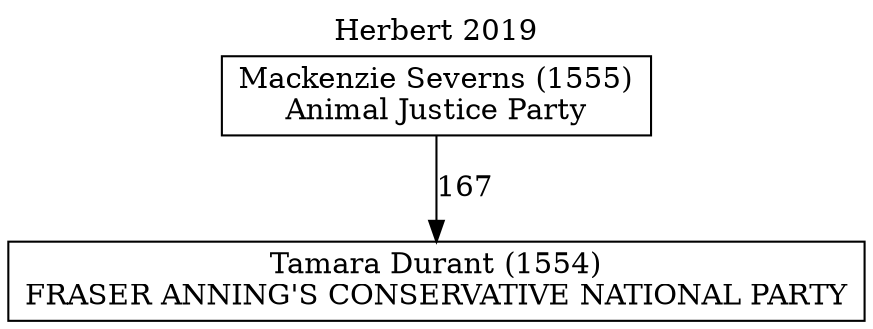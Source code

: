 // House preference flow
digraph "Tamara Durant (1554)_Herbert_2019" {
	graph [label="Herbert 2019" labelloc=t mclimit=10]
	node [shape=box]
	"Tamara Durant (1554)" [label="Tamara Durant (1554)
FRASER ANNING'S CONSERVATIVE NATIONAL PARTY"]
	"Mackenzie Severns (1555)" [label="Mackenzie Severns (1555)
Animal Justice Party"]
	"Mackenzie Severns (1555)" -> "Tamara Durant (1554)" [label=167]
}

